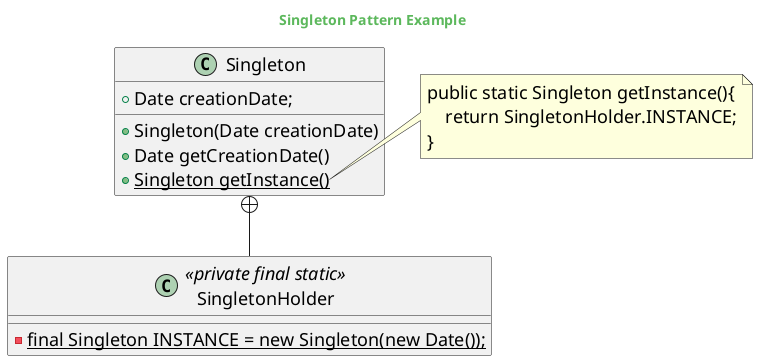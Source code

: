 @startuml

skinparam backgroundcolor transparent
skinparam classFontSize 18
skinparam noteFontSize 18
skinparam arrowFontSize 18
skinparam classAttributeFontSize 18
skinparam classStereotypeFontSize 18

skinparam titleFontColor #5cb85c

Title Singleton Pattern Example

class Singleton{
    + Date creationDate;
    + Singleton(Date creationDate)
    + Date getCreationDate()
    + {static} Singleton getInstance()
}

class SingletonHolder<<private final static>>{
    - final {static} Singleton INSTANCE = new Singleton(new Date());
}

Singleton +-- SingletonHolder

note right of Singleton::getInstance
    public static Singleton getInstance(){
        return SingletonHolder.INSTANCE;
    }
end note

@enduml
